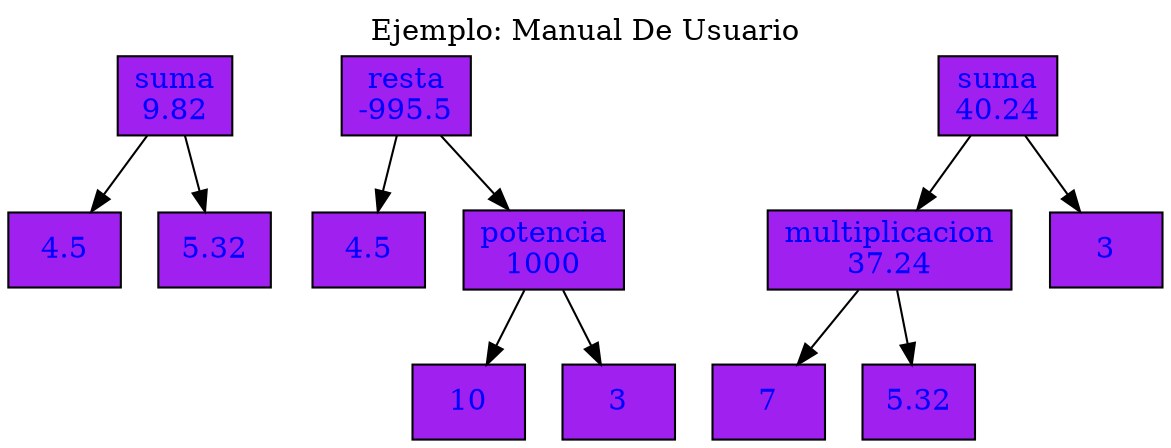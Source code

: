 digraph grafo{
nodo_00[label="suma\n9.82",fontcolor="Blue",fillcolor=Purple, style=filled,shape=Box];
nodo_01_left[label="4.5",fontcolor="Blue",fillcolor=Purple, style=filled,shape=Box];
nodo_00 -> nodo_01_left;
nodo_01_right[label="5.32",fontcolor="Blue",fillcolor=Purple, style=filled,shape=Box];
nodo_00 -> nodo_01_right;
nodo_10[label="resta\n-995.5",fontcolor="Blue",fillcolor=Purple, style=filled,shape=Box];
nodo_11_left[label="4.5",fontcolor="Blue",fillcolor=Purple, style=filled,shape=Box];
nodo_10 -> nodo_11_left;
nodo_11_right[label="potencia\n1000",fontcolor="Blue",fillcolor=Purple, style=filled,shape=Box];
nodo_12_right_left[label="10",fontcolor="Blue",fillcolor=Purple, style=filled,shape=Box];
nodo_11_right -> nodo_12_right_left;
nodo_12_right_right[label="3",fontcolor="Blue",fillcolor=Purple, style=filled,shape=Box];
nodo_11_right -> nodo_12_right_right;
nodo_10 -> nodo_11_right;
nodo_20[label="suma\n40.24",fontcolor="Blue",fillcolor=Purple, style=filled,shape=Box];
nodo_21_left[label="multiplicacion\n37.24",fontcolor="Blue",fillcolor=Purple, style=filled,shape=Box];
nodo_22_left_left[label="7",fontcolor="Blue",fillcolor=Purple, style=filled,shape=Box];
nodo_21_left -> nodo_22_left_left;
nodo_22_left_right[label="5.32",fontcolor="Blue",fillcolor=Purple, style=filled,shape=Box];
nodo_21_left -> nodo_22_left_right;
nodo_20 -> nodo_21_left;
nodo_21_right[label="3",fontcolor="Blue",fillcolor=Purple, style=filled,shape=Box];
nodo_20 -> nodo_21_right;

    labelloc = "t"
    label = "Ejemplo: Manual De Usuario"
    }